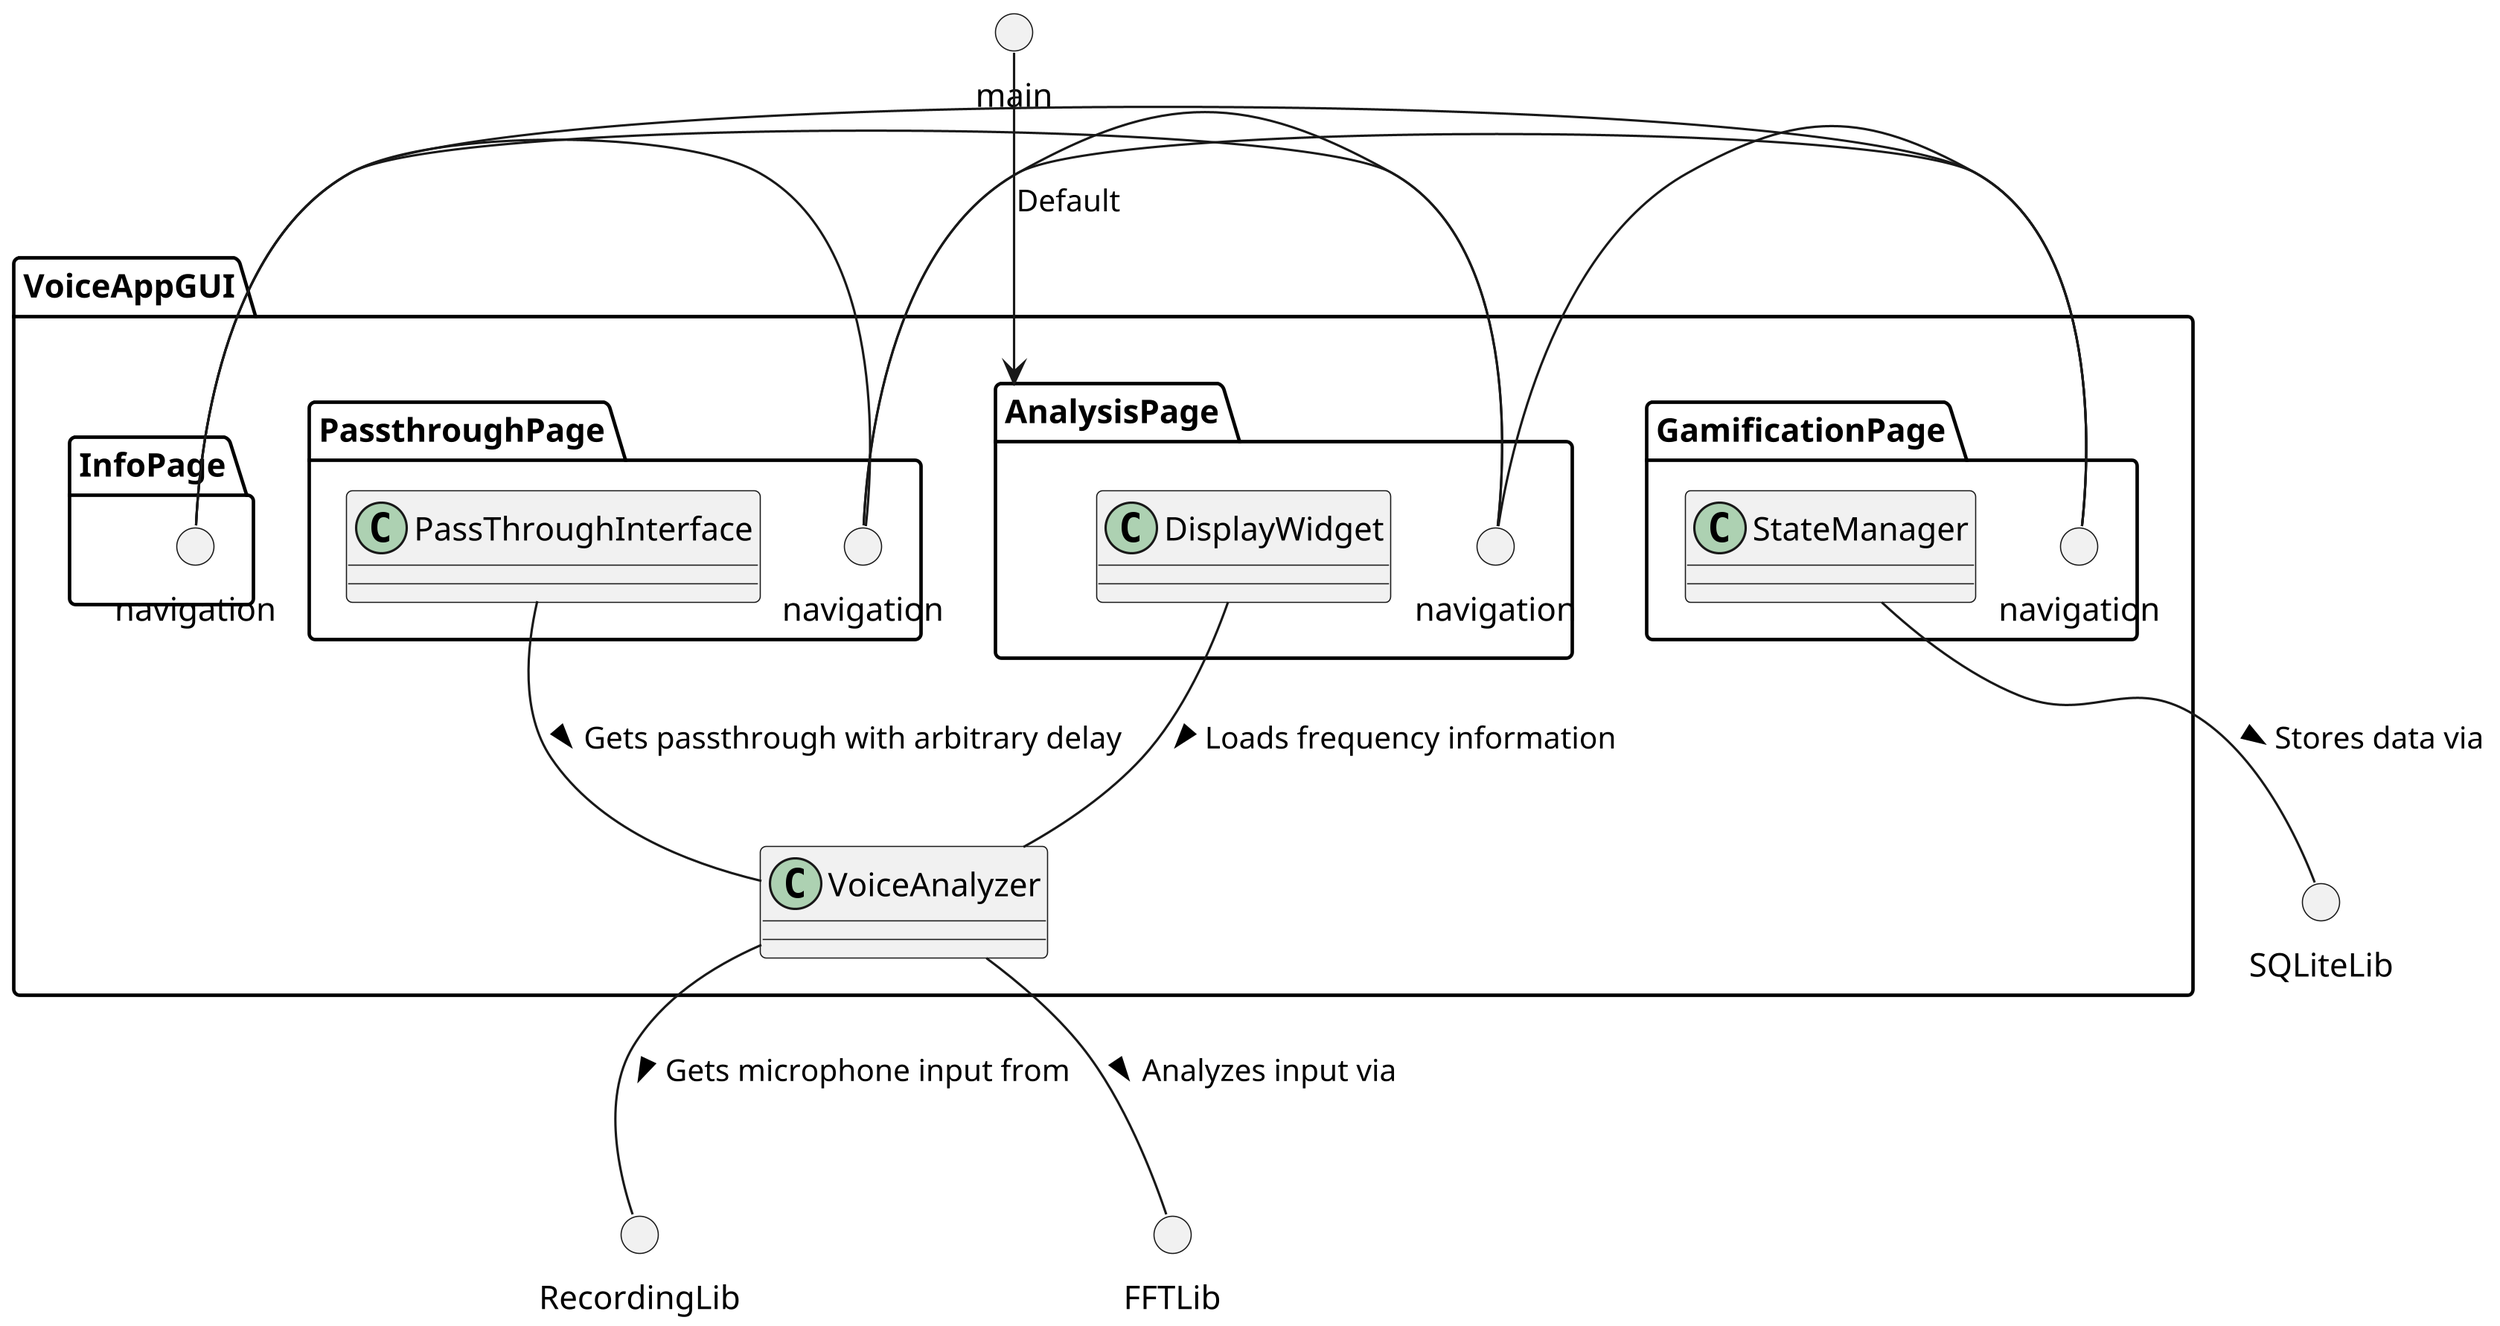 @startuml organization
skinparam dpi 300

() RecordingLib
() FFTLib
() SQLiteLib

package VoiceAppGUI {
    class VoiceAnalyzer {}

    package AnalysisPage {
        class DisplayWidget {}
        () "navigation" as nav1
    }

    package PassthroughPage {
        class PassThroughInterface {}
        () "navigation" as nav2
    }

    package GamificationPage {
        class StateManager {}
        () "navigation" as nav3
    }

    package InfoPage {
        () "navigation" as nav4
    }

    nav1 - nav2
    nav1 - nav3
    nav1 - nav4
    nav2 - nav3
    nav2 - nav4
    nav3 - nav4

    DisplayWidget -- VoiceAnalyzer : Loads frequency information >
    PassThroughInterface -- VoiceAnalyzer : Gets passthrough with arbitrary delay >
}

VoiceAnalyzer -- RecordingLib : Gets microphone input from >
VoiceAnalyzer -- FFTLib : Analyzes input via >
StateManager -- SQLiteLib : Stores data via >

() main
main --> AnalysisPage : Default

@enduml
